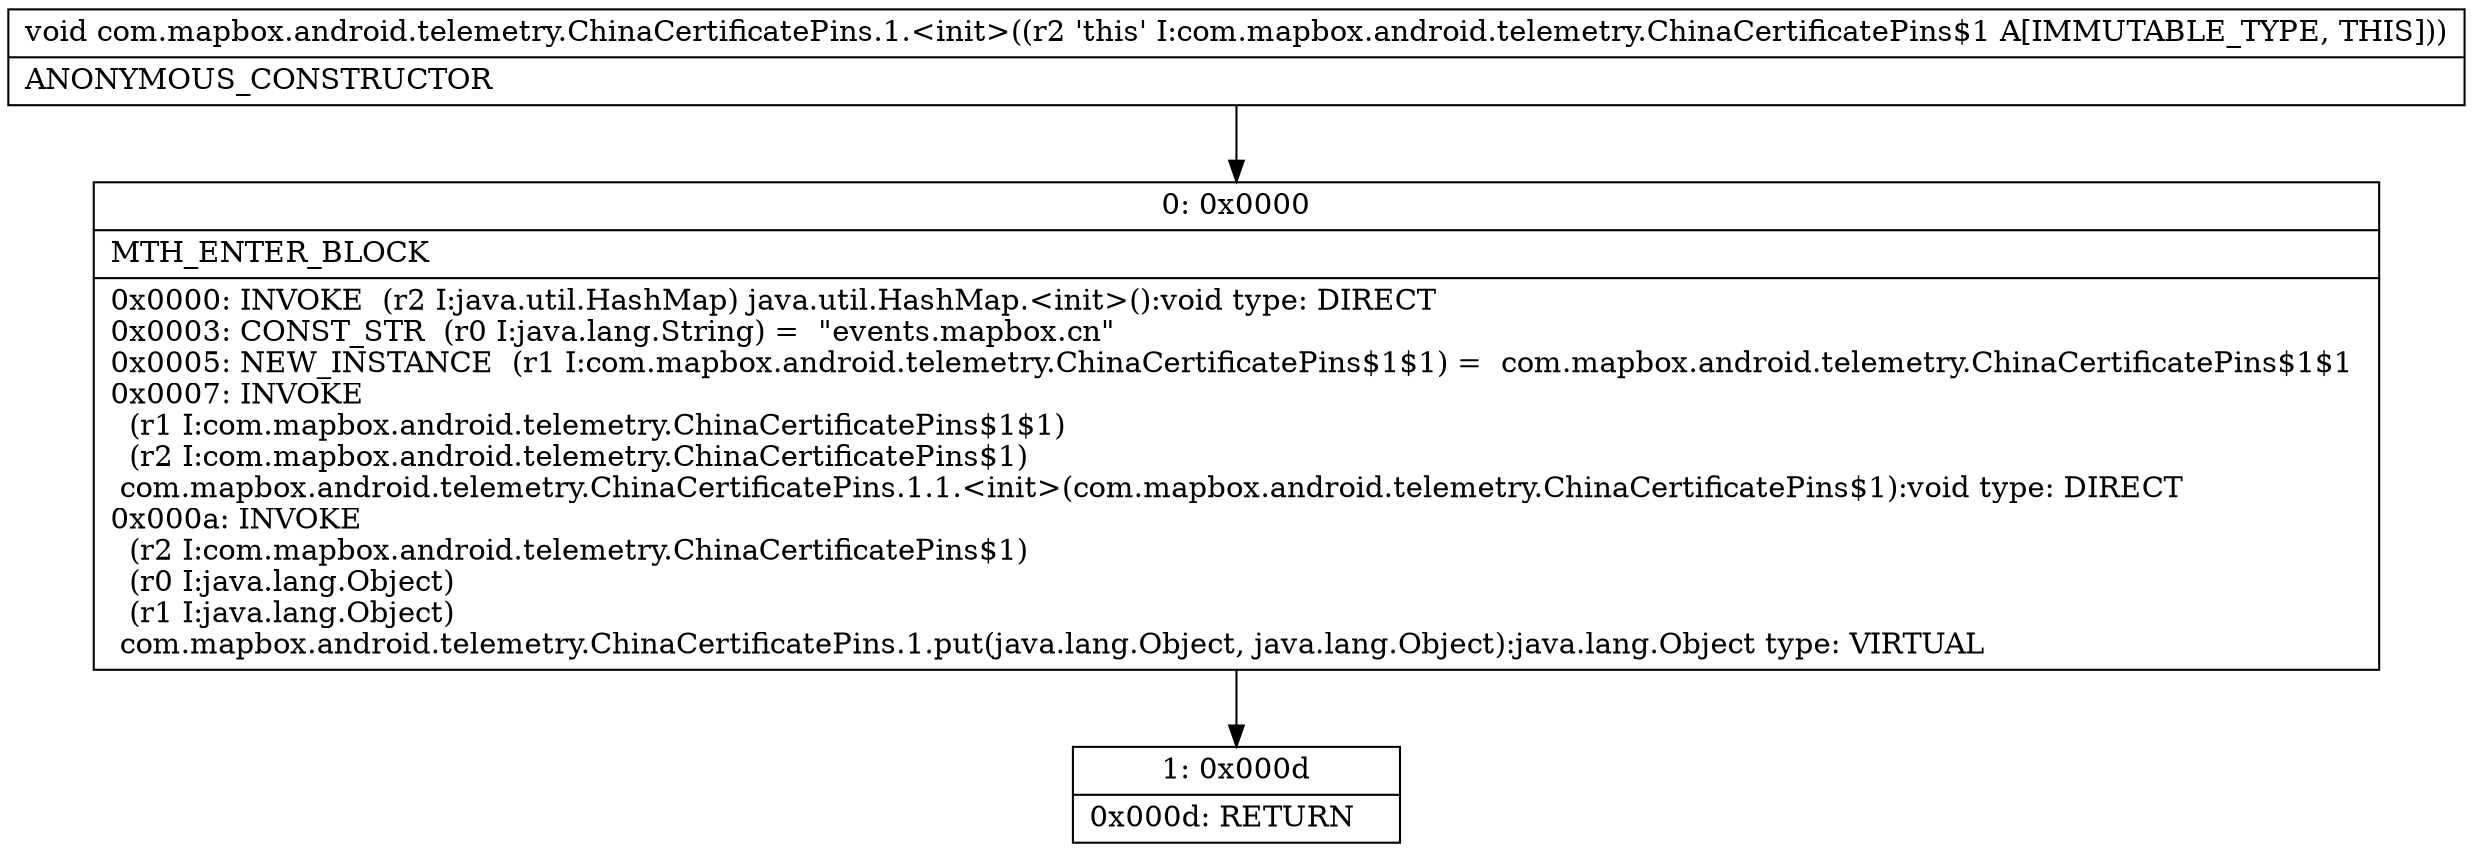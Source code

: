 digraph "CFG forcom.mapbox.android.telemetry.ChinaCertificatePins.1.\<init\>()V" {
Node_0 [shape=record,label="{0\:\ 0x0000|MTH_ENTER_BLOCK\l|0x0000: INVOKE  (r2 I:java.util.HashMap) java.util.HashMap.\<init\>():void type: DIRECT \l0x0003: CONST_STR  (r0 I:java.lang.String) =  \"events.mapbox.cn\" \l0x0005: NEW_INSTANCE  (r1 I:com.mapbox.android.telemetry.ChinaCertificatePins$1$1) =  com.mapbox.android.telemetry.ChinaCertificatePins$1$1 \l0x0007: INVOKE  \l  (r1 I:com.mapbox.android.telemetry.ChinaCertificatePins$1$1)\l  (r2 I:com.mapbox.android.telemetry.ChinaCertificatePins$1)\l com.mapbox.android.telemetry.ChinaCertificatePins.1.1.\<init\>(com.mapbox.android.telemetry.ChinaCertificatePins$1):void type: DIRECT \l0x000a: INVOKE  \l  (r2 I:com.mapbox.android.telemetry.ChinaCertificatePins$1)\l  (r0 I:java.lang.Object)\l  (r1 I:java.lang.Object)\l com.mapbox.android.telemetry.ChinaCertificatePins.1.put(java.lang.Object, java.lang.Object):java.lang.Object type: VIRTUAL \l}"];
Node_1 [shape=record,label="{1\:\ 0x000d|0x000d: RETURN   \l}"];
MethodNode[shape=record,label="{void com.mapbox.android.telemetry.ChinaCertificatePins.1.\<init\>((r2 'this' I:com.mapbox.android.telemetry.ChinaCertificatePins$1 A[IMMUTABLE_TYPE, THIS]))  | ANONYMOUS_CONSTRUCTOR\l}"];
MethodNode -> Node_0;
Node_0 -> Node_1;
}

